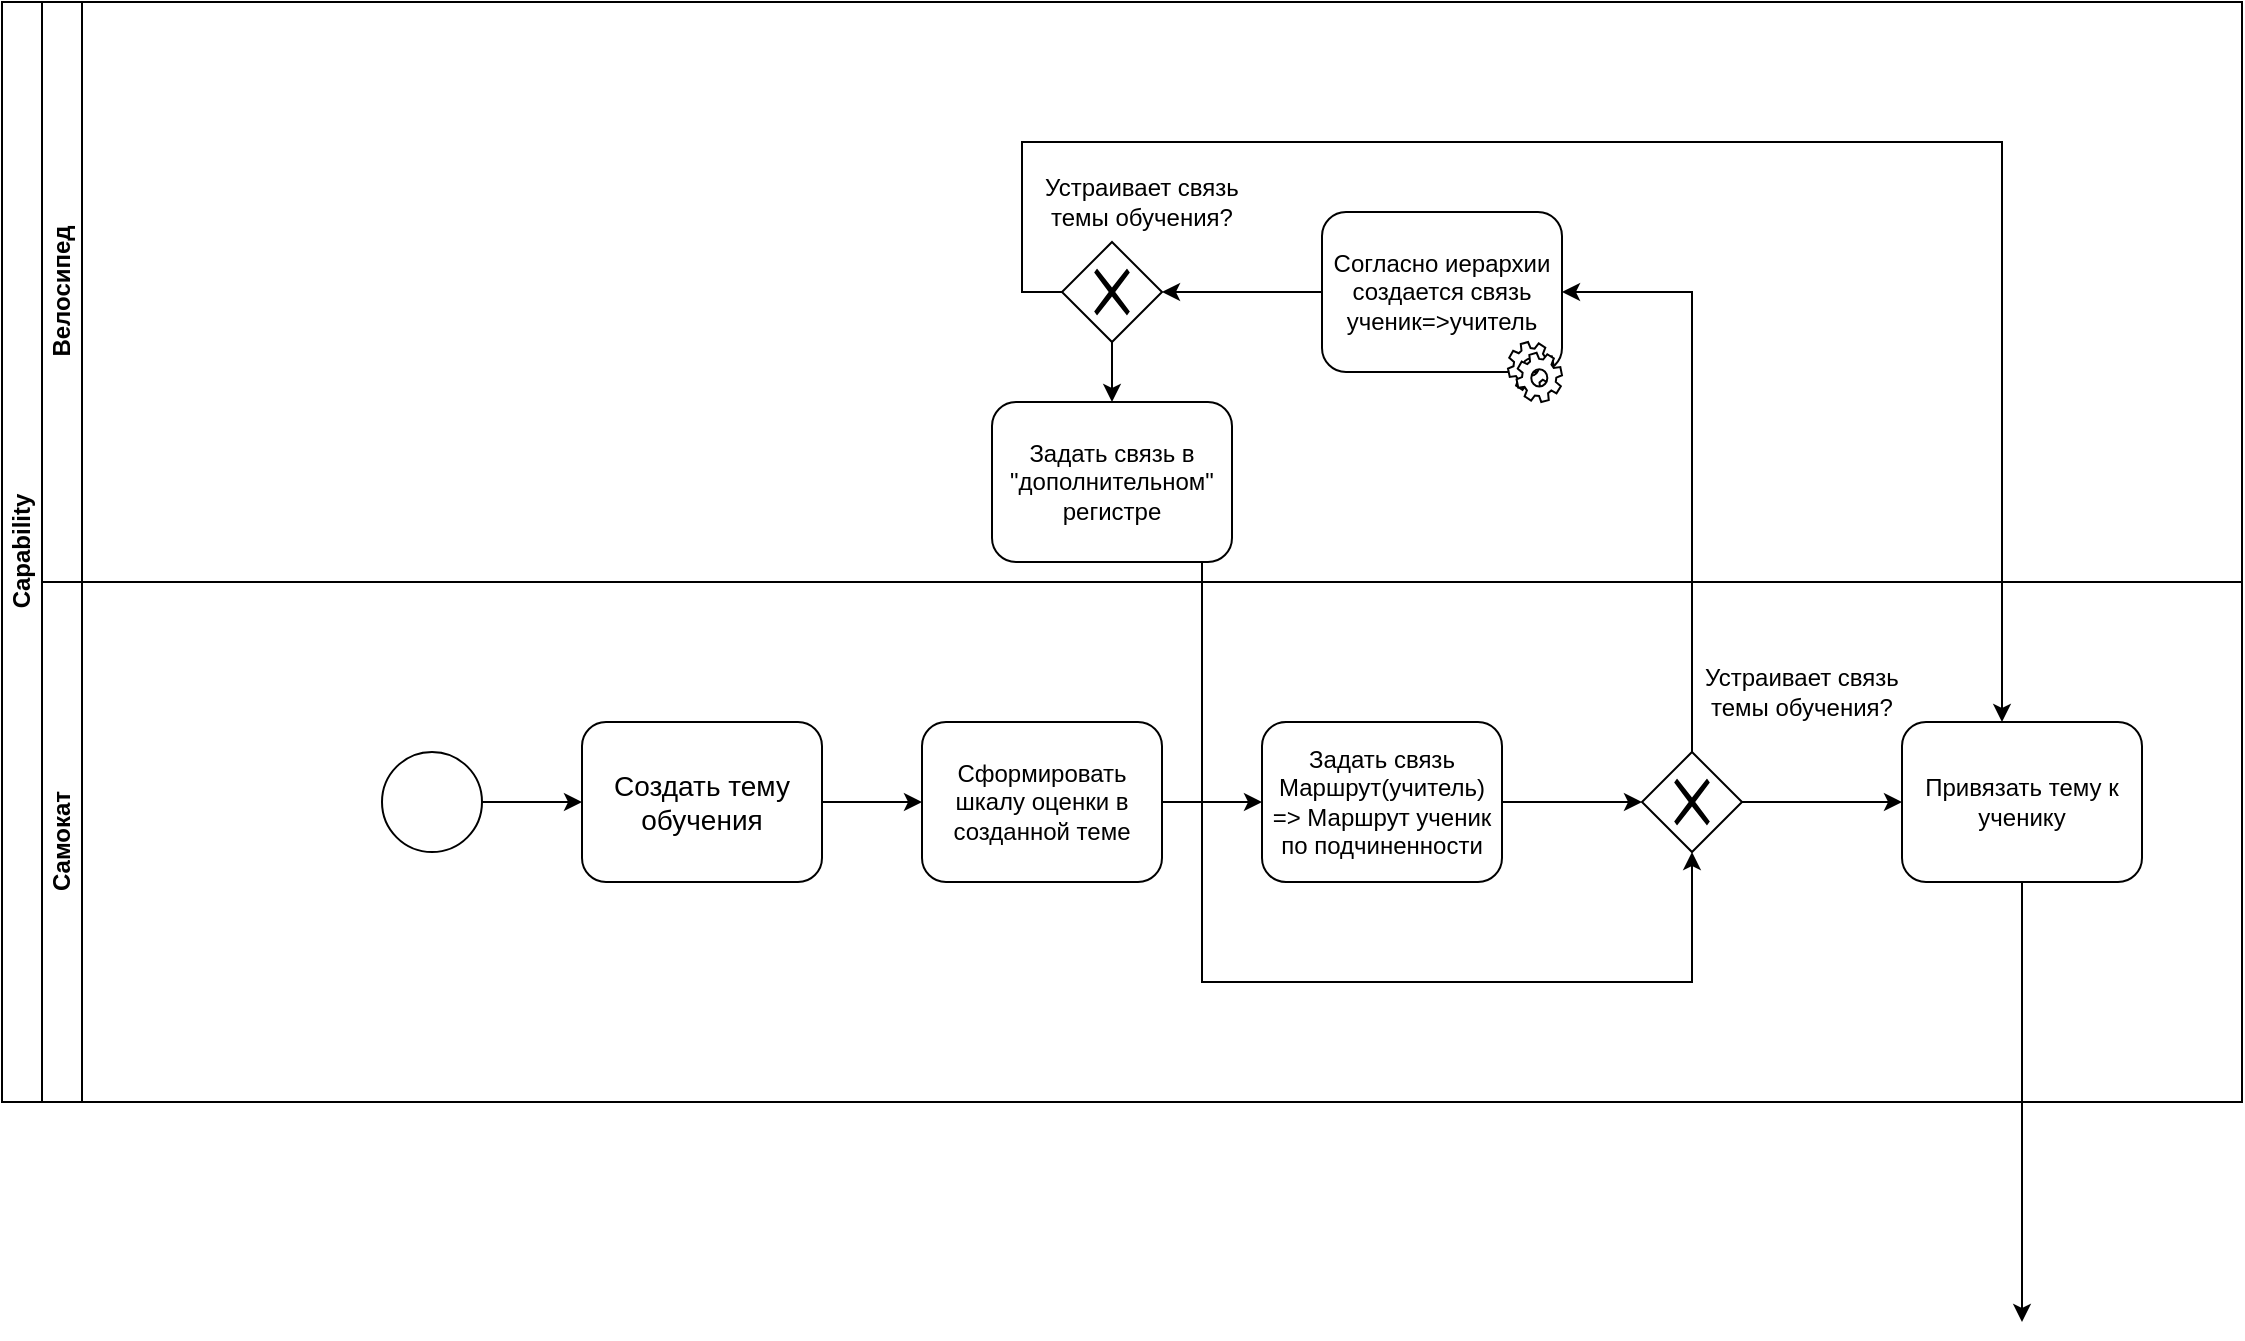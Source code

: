 <mxfile version="13.6.2" type="github">
  <diagram name="Page-1" id="2a216829-ef6e-dabb-86c1-c78162f3ba2b">
    <mxGraphModel dx="782" dy="437" grid="1" gridSize="10" guides="1" tooltips="1" connect="1" arrows="1" fold="1" page="1" pageScale="1" pageWidth="850" pageHeight="1100" background="#ffffff" math="0" shadow="0">
      <root>
        <mxCell id="0" />
        <mxCell id="1" parent="0" />
        <mxCell id="vuQd_B5Kcasl4n16irG2-12" value="Capability&lt;br&gt;" style="swimlane;html=1;childLayout=stackLayout;resizeParent=1;resizeParentMax=0;horizontal=0;startSize=20;horizontalStack=0;" parent="1" vertex="1">
          <mxGeometry y="180" width="1120" height="550" as="geometry" />
        </mxCell>
        <mxCell id="vuQd_B5Kcasl4n16irG2-13" value="Велосипед" style="swimlane;html=1;startSize=20;horizontal=0;" parent="vuQd_B5Kcasl4n16irG2-12" vertex="1">
          <mxGeometry x="20" width="1100" height="290" as="geometry" />
        </mxCell>
        <mxCell id="Dc_LHGW3L4LaWaMohp9L-12" style="edgeStyle=orthogonalEdgeStyle;rounded=0;orthogonalLoop=1;jettySize=auto;html=1;entryX=0.5;entryY=0;entryDx=0;entryDy=0;" edge="1" parent="vuQd_B5Kcasl4n16irG2-13" source="Dc_LHGW3L4LaWaMohp9L-3" target="vuQd_B5Kcasl4n16irG2-27">
          <mxGeometry relative="1" as="geometry" />
        </mxCell>
        <mxCell id="Dc_LHGW3L4LaWaMohp9L-5" value="Устраивает связь темы обучения?" style="text;html=1;strokeColor=none;fillColor=none;align=center;verticalAlign=middle;whiteSpace=wrap;rounded=0;" vertex="1" parent="vuQd_B5Kcasl4n16irG2-13">
          <mxGeometry x="500" y="70" width="100" height="60" as="geometry" />
        </mxCell>
        <mxCell id="Dc_LHGW3L4LaWaMohp9L-3" value="" style="shape=mxgraph.bpmn.shape;html=1;verticalLabelPosition=bottom;labelBackgroundColor=#ffffff;verticalAlign=top;align=center;perimeter=rhombusPerimeter;background=gateway;outlineConnect=0;outline=none;symbol=exclusiveGw;" vertex="1" parent="vuQd_B5Kcasl4n16irG2-13">
          <mxGeometry x="510" y="120" width="50" height="50" as="geometry" />
        </mxCell>
        <mxCell id="Dc_LHGW3L4LaWaMohp9L-4" style="edgeStyle=orthogonalEdgeStyle;rounded=0;orthogonalLoop=1;jettySize=auto;html=1;entryX=1;entryY=0.5;entryDx=0;entryDy=0;" edge="1" parent="vuQd_B5Kcasl4n16irG2-13" source="Dc_LHGW3L4LaWaMohp9L-1" target="Dc_LHGW3L4LaWaMohp9L-3">
          <mxGeometry relative="1" as="geometry" />
        </mxCell>
        <mxCell id="Dc_LHGW3L4LaWaMohp9L-1" value="Согласно иерархии создается связь ученик=&amp;gt;учитель" style="shape=ext;rounded=1;html=1;whiteSpace=wrap;" vertex="1" parent="vuQd_B5Kcasl4n16irG2-13">
          <mxGeometry x="640" y="105" width="120" height="80" as="geometry" />
        </mxCell>
        <mxCell id="Dc_LHGW3L4LaWaMohp9L-20" value="" style="shape=mxgraph.bpmn.service_task;html=1;outlineConnect=0;" vertex="1" parent="vuQd_B5Kcasl4n16irG2-13">
          <mxGeometry x="733" y="170" width="27" height="30" as="geometry" />
        </mxCell>
        <mxCell id="vuQd_B5Kcasl4n16irG2-27" value="Задать связь в &quot;дополнительном&quot; регистре" style="shape=ext;rounded=1;html=1;whiteSpace=wrap;" parent="vuQd_B5Kcasl4n16irG2-13" vertex="1">
          <mxGeometry x="475" y="200" width="120" height="80" as="geometry" />
        </mxCell>
        <mxCell id="Dc_LHGW3L4LaWaMohp9L-11" style="edgeStyle=orthogonalEdgeStyle;rounded=0;orthogonalLoop=1;jettySize=auto;html=1;exitX=0.5;exitY=0;exitDx=0;exitDy=0;entryX=1;entryY=0.5;entryDx=0;entryDy=0;" edge="1" parent="vuQd_B5Kcasl4n16irG2-12" source="vuQd_B5Kcasl4n16irG2-24" target="Dc_LHGW3L4LaWaMohp9L-1">
          <mxGeometry relative="1" as="geometry" />
        </mxCell>
        <mxCell id="Dc_LHGW3L4LaWaMohp9L-13" style="edgeStyle=orthogonalEdgeStyle;rounded=0;orthogonalLoop=1;jettySize=auto;html=1;exitX=0;exitY=0.5;exitDx=0;exitDy=0;" edge="1" parent="vuQd_B5Kcasl4n16irG2-12" source="Dc_LHGW3L4LaWaMohp9L-3">
          <mxGeometry relative="1" as="geometry">
            <mxPoint x="1000" y="360" as="targetPoint" />
            <Array as="points">
              <mxPoint x="510" y="145" />
              <mxPoint x="510" y="70" />
              <mxPoint x="1000" y="70" />
            </Array>
          </mxGeometry>
        </mxCell>
        <mxCell id="vuQd_B5Kcasl4n16irG2-14" value="Самокат" style="swimlane;html=1;startSize=20;horizontal=0;" parent="vuQd_B5Kcasl4n16irG2-12" vertex="1">
          <mxGeometry x="20" y="290" width="1100" height="260" as="geometry" />
        </mxCell>
        <mxCell id="vuQd_B5Kcasl4n16irG2-6" style="edgeStyle=orthogonalEdgeStyle;rounded=0;orthogonalLoop=1;jettySize=auto;html=1;" parent="vuQd_B5Kcasl4n16irG2-14" source="7a84cebc1def654-3" target="vuQd_B5Kcasl4n16irG2-5" edge="1">
          <mxGeometry relative="1" as="geometry" />
        </mxCell>
        <mxCell id="7a84cebc1def654-36" style="edgeStyle=orthogonalEdgeStyle;rounded=0;html=1;jettySize=auto;orthogonalLoop=1;" parent="vuQd_B5Kcasl4n16irG2-14" source="7a84cebc1def654-1" target="7a84cebc1def654-2" edge="1">
          <mxGeometry relative="1" as="geometry" />
        </mxCell>
        <mxCell id="7a84cebc1def654-39" style="edgeStyle=orthogonalEdgeStyle;rounded=0;html=1;jettySize=auto;orthogonalLoop=1;" parent="vuQd_B5Kcasl4n16irG2-14" source="7a84cebc1def654-2" target="7a84cebc1def654-3" edge="1">
          <mxGeometry relative="1" as="geometry" />
        </mxCell>
        <mxCell id="vuQd_B5Kcasl4n16irG2-21" value="Устраивает связь темы обучения?" style="text;html=1;strokeColor=none;fillColor=none;align=center;verticalAlign=middle;whiteSpace=wrap;rounded=0;" parent="vuQd_B5Kcasl4n16irG2-14" vertex="1">
          <mxGeometry x="830" y="25" width="100" height="60" as="geometry" />
        </mxCell>
        <mxCell id="7a84cebc1def654-1" value="" style="shape=mxgraph.bpmn.shape;html=1;verticalLabelPosition=bottom;labelBackgroundColor=#ffffff;verticalAlign=top;perimeter=ellipsePerimeter;outline=standard;symbol=general;" parent="vuQd_B5Kcasl4n16irG2-14" vertex="1">
          <mxGeometry x="170" y="85" width="50" height="50" as="geometry" />
        </mxCell>
        <mxCell id="7a84cebc1def654-2" value="&lt;span style=&quot;font-size: 14px&quot;&gt;Создать тему обучения&lt;/span&gt;" style="shape=ext;rounded=1;html=1;whiteSpace=wrap;" parent="vuQd_B5Kcasl4n16irG2-14" vertex="1">
          <mxGeometry x="270" y="70" width="120" height="80" as="geometry" />
        </mxCell>
        <mxCell id="7a84cebc1def654-3" value="Сформировать шкалу оценки в созданной теме" style="shape=ext;rounded=1;html=1;whiteSpace=wrap;" parent="vuQd_B5Kcasl4n16irG2-14" vertex="1">
          <mxGeometry x="440" y="70" width="120" height="80" as="geometry" />
        </mxCell>
        <mxCell id="vuQd_B5Kcasl4n16irG2-5" value="Задать связь Маршрут(учитель) =&amp;gt; Маршрут ученик по подчиненности" style="shape=ext;rounded=1;html=1;whiteSpace=wrap;" parent="vuQd_B5Kcasl4n16irG2-14" vertex="1">
          <mxGeometry x="610" y="70" width="120" height="80" as="geometry" />
        </mxCell>
        <mxCell id="vuQd_B5Kcasl4n16irG2-24" value="" style="shape=mxgraph.bpmn.shape;html=1;verticalLabelPosition=bottom;labelBackgroundColor=#ffffff;verticalAlign=top;align=center;perimeter=rhombusPerimeter;background=gateway;outlineConnect=0;outline=none;symbol=exclusiveGw;" parent="vuQd_B5Kcasl4n16irG2-14" vertex="1">
          <mxGeometry x="800" y="85" width="50" height="50" as="geometry" />
        </mxCell>
        <mxCell id="vuQd_B5Kcasl4n16irG2-29" value="Привязать тему к ученику" style="shape=ext;rounded=1;html=1;whiteSpace=wrap;" parent="vuQd_B5Kcasl4n16irG2-14" vertex="1">
          <mxGeometry x="930" y="70" width="120" height="80" as="geometry" />
        </mxCell>
        <mxCell id="Dc_LHGW3L4LaWaMohp9L-15" style="edgeStyle=orthogonalEdgeStyle;rounded=0;orthogonalLoop=1;jettySize=auto;html=1;entryX=0.5;entryY=1;entryDx=0;entryDy=0;" edge="1" parent="vuQd_B5Kcasl4n16irG2-12" source="vuQd_B5Kcasl4n16irG2-27" target="vuQd_B5Kcasl4n16irG2-24">
          <mxGeometry relative="1" as="geometry">
            <mxPoint x="780" y="470" as="targetPoint" />
            <Array as="points">
              <mxPoint x="600" y="490" />
              <mxPoint x="845" y="490" />
            </Array>
          </mxGeometry>
        </mxCell>
        <mxCell id="vuQd_B5Kcasl4n16irG2-18" style="edgeStyle=orthogonalEdgeStyle;rounded=0;orthogonalLoop=1;jettySize=auto;html=1;" parent="1" source="vuQd_B5Kcasl4n16irG2-5" edge="1">
          <mxGeometry relative="1" as="geometry">
            <mxPoint x="820" y="580" as="targetPoint" />
          </mxGeometry>
        </mxCell>
        <mxCell id="vuQd_B5Kcasl4n16irG2-25" style="edgeStyle=orthogonalEdgeStyle;rounded=0;orthogonalLoop=1;jettySize=auto;html=1;" parent="1" source="vuQd_B5Kcasl4n16irG2-24" edge="1">
          <mxGeometry relative="1" as="geometry">
            <mxPoint x="950" y="580" as="targetPoint" />
          </mxGeometry>
        </mxCell>
        <mxCell id="Dc_LHGW3L4LaWaMohp9L-16" style="edgeStyle=orthogonalEdgeStyle;rounded=0;orthogonalLoop=1;jettySize=auto;html=1;" edge="1" parent="1" source="vuQd_B5Kcasl4n16irG2-29">
          <mxGeometry relative="1" as="geometry">
            <mxPoint x="1010" y="840" as="targetPoint" />
          </mxGeometry>
        </mxCell>
      </root>
    </mxGraphModel>
  </diagram>
</mxfile>
